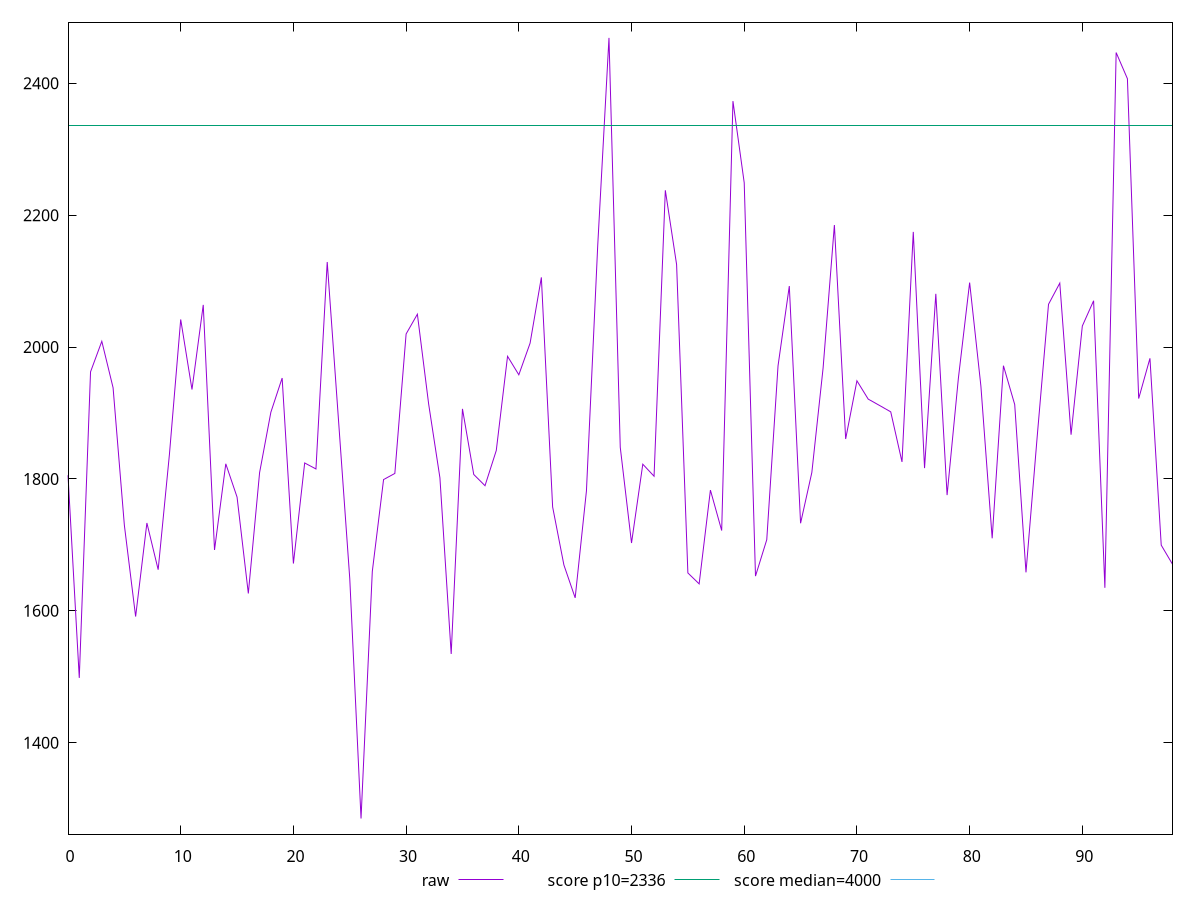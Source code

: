 reset

$raw <<EOF
0 1805.6889999999999
1 1498.3520000000003
2 1962.4499999999998
3 2008.7615
4 1938.3700000000001
5 1730.024
6 1591.3579999999997
7 1733.2650000000003
8 1662.446
9 1837.4710000000002
10 2041.9055000000003
11 1935.65
12 2063.994
13 1692.3909999999996
14 1823.0024999999998
15 1772.5469999999998
16 1626.4139999999998
17 1809.6720000000005
18 1901.2139999999995
19 1953.0550000000003
20 1671.7920000000004
21 1824.29
22 1815.1840000000002
23 2129.0215
24 1889.5194999999999
25 1648.8960000000002
26 1285.1309999999999
27 1659.759
28 1799.1315000000004
29 1808.394
30 2019.884
31 2049.8775
32 1913.6550000000002
33 1801.7000000000003
34 1534.692
35 1906.295
36 1806.8799999999999
37 1789.791
38 1843.1675
39 1986.0290000000002
40 1957.9825
41 2005.955
42 2105.7084999999997
43 1757.618
44 1669.6080000000002
45 1619.7319999999997
46 1781.8379999999997
47 2153.4790000000003
48 2468.8275
49 1848.15
50 1702.9399999999998
51 1822.4250000000002
52 1804.1686500000003
53 2237.7690000000002
54 2125.1125
55 1657.516
56 1640.94
57 1783.1490000000001
58 1721.823
59 2372.97
60 2249.1075
61 1652.7209999999998
62 1707.8999999999999
63 1971.5900000000001
64 2092.525
65 1732.8494999999996
66 1809.92
67 1968.4866
68 2185.0924999999997
69 1860.65
70 1948.8929999999996
71 1921.1100000000001
72 1911.5425
73 1901.7780000000002
74 1825.8539999999998
75 2174.635
76 1816.5224999999998
77 2080.8015000000005
78 1775.592
79 1952.482
80 2097.8399999999997
81 1940.729
82 1710.0810000000001
83 1971.773
84 1912.8779999999997
85 1658.3759999999997
86 1865.2350000000001
87 2064.8925
88 2096.99
89 1867.1125000000002
90 2031.96
91 2070.2725
92 1634.964
93 2446.6175000000003
94 2406.9550000000004
95 1921.9450000000002
96 1982.9525
97 1699.6620000000003
98 1670.715
EOF

set key outside below
set xrange [0:98]
set yrange [1261.45707:2492.50143]
set trange [1261.45707:2492.50143]
set terminal svg size 640, 500 enhanced background rgb 'white'
set output "reports/report_00027_2021-02-24T12-40-31.850Z/first-meaningful-paint/samples/card/raw/values.svg"

plot $raw title "raw" with line, \
     2336 title "score p10=2336", \
     4000 title "score median=4000"

reset

